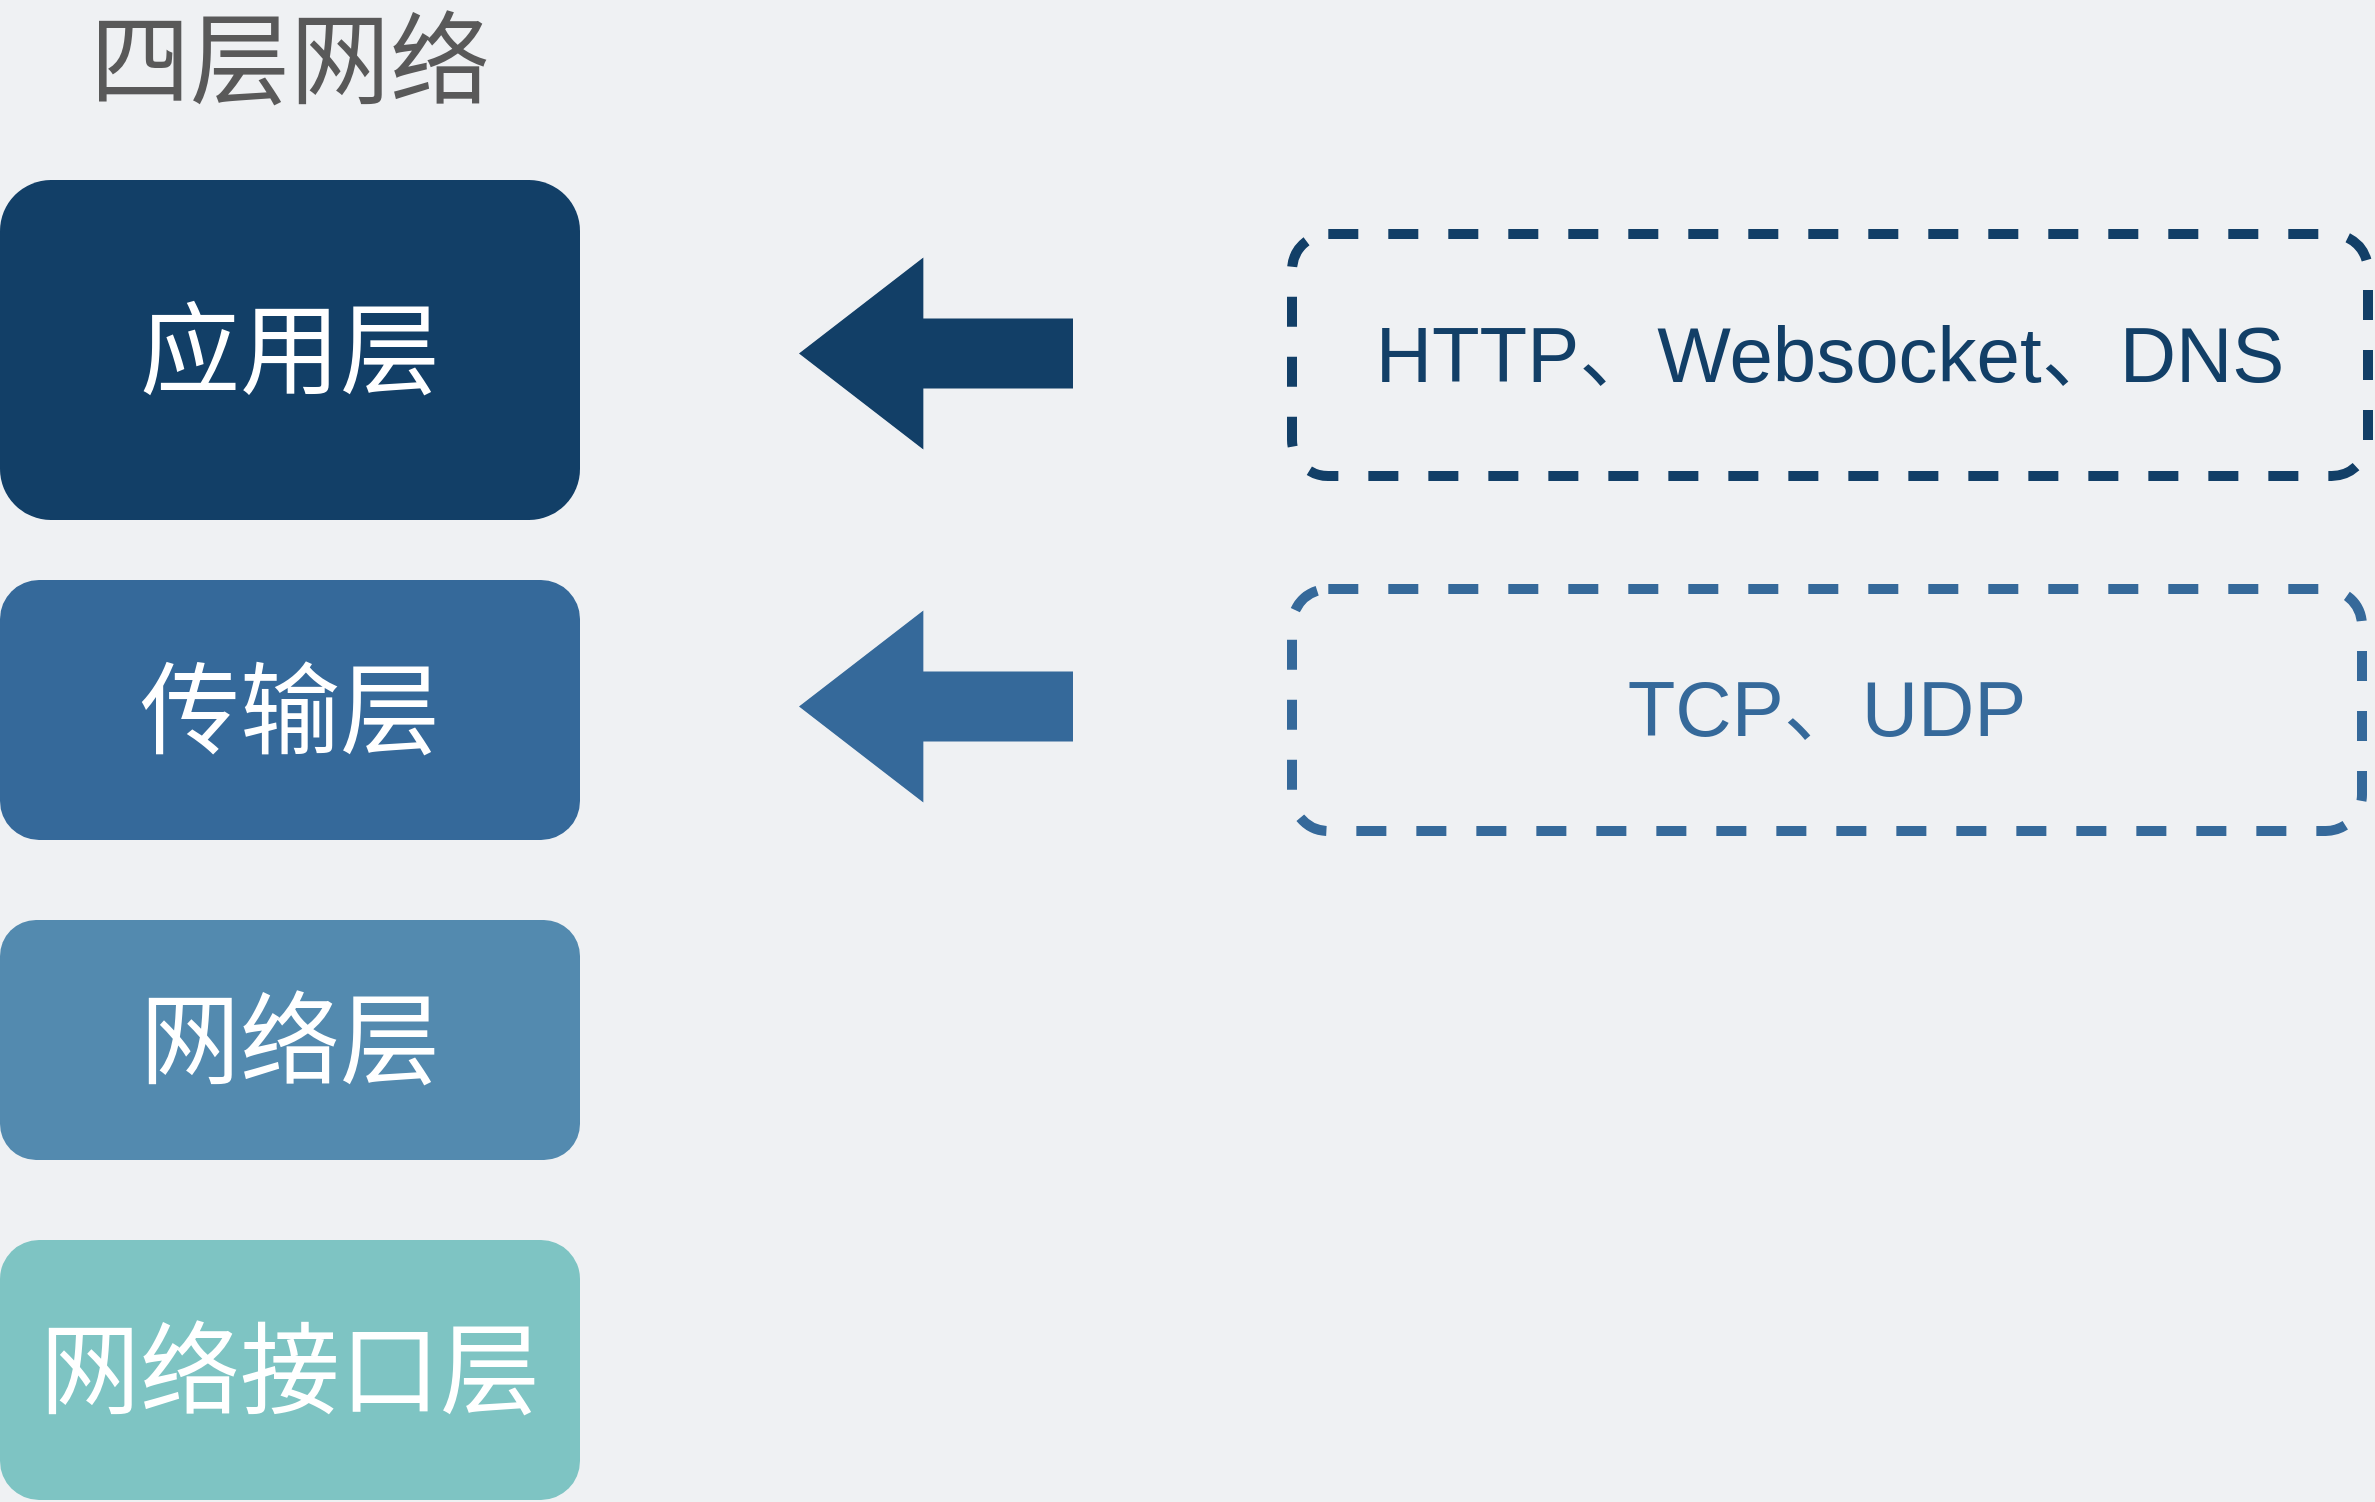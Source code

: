 <mxfile version="20.4.2" type="github">
  <diagram id="3228e29e-7158-1315-38df-8450db1d8a1d" name="Page-1">
    <mxGraphModel dx="1755" dy="1092" grid="0" gridSize="10" guides="1" tooltips="1" connect="1" arrows="1" fold="1" page="1" pageScale="1" pageWidth="1500" pageHeight="800" background="#EFF1F3" math="0" shadow="0">
      <root>
        <mxCell id="0" />
        <mxCell id="1" parent="0" />
        <mxCell id="PNogIBSBwXJLe9Jx7B5x-2" value="&lt;span style=&quot;font-size: 39px;&quot;&gt;&lt;font color=&quot;#35699a&quot;&gt;TCP、UDP&lt;/font&gt;&lt;/span&gt;" style="rounded=1;whiteSpace=wrap;html=1;fontColor=#4A919B;fillColor=none;strokeWidth=5;dashed=1;strokeColor=#35699A;" parent="1" vertex="1">
          <mxGeometry x="814" y="309.5" width="535" height="121" as="geometry" />
        </mxCell>
        <mxCell id="FyYvvIjHZ3Y8gI8X0XbX-5" value="&lt;font style=&quot;font-size: 50px&quot;&gt;应用层&lt;/font&gt;" style="rounded=1;whiteSpace=wrap;html=1;strokeWidth=5;fontColor=#FFFFFF;fillColor=#123F67;strokeColor=none;" parent="1" vertex="1">
          <mxGeometry x="168" y="105" width="290" height="170" as="geometry" />
        </mxCell>
        <mxCell id="FyYvvIjHZ3Y8gI8X0XbX-6" value="&lt;font style=&quot;font-size: 50px&quot;&gt;传输层&lt;/font&gt;" style="rounded=1;whiteSpace=wrap;html=1;strokeWidth=5;fontColor=#FFFFFF;fillColor=#35699A;strokeColor=none;" parent="1" vertex="1">
          <mxGeometry x="168" y="305" width="290" height="130" as="geometry" />
        </mxCell>
        <mxCell id="FyYvvIjHZ3Y8gI8X0XbX-8" value="&lt;span style=&quot;font-size: 50px&quot;&gt;网络层&lt;/span&gt;" style="rounded=1;whiteSpace=wrap;html=1;strokeWidth=5;fontColor=#FFFFFF;fillColor=#538AAF;strokeColor=none;" parent="1" vertex="1">
          <mxGeometry x="168" y="475" width="290" height="120" as="geometry" />
        </mxCell>
        <mxCell id="FyYvvIjHZ3Y8gI8X0XbX-9" value="&lt;span style=&quot;font-size: 50px&quot;&gt;网络接口层&lt;/span&gt;" style="rounded=1;whiteSpace=wrap;html=1;strokeWidth=5;fontColor=#FFFFFF;fillColor=#7EC4C3;strokeColor=none;" parent="1" vertex="1">
          <mxGeometry x="168" y="635" width="290" height="130" as="geometry" />
        </mxCell>
        <mxCell id="uhh944_df_AJf7MUhFY7-5" value="&lt;font color=&quot;#595959&quot; style=&quot;font-size: 50px&quot;&gt;四层网络&lt;/font&gt;" style="text;html=1;strokeColor=none;fillColor=none;align=center;verticalAlign=middle;whiteSpace=wrap;rounded=0;" parent="1" vertex="1">
          <mxGeometry x="188" y="35" width="250" height="20" as="geometry" />
        </mxCell>
        <mxCell id="PNogIBSBwXJLe9Jx7B5x-3" value="" style="shape=flexArrow;endArrow=classic;html=1;fontColor=#4A919B;endWidth=60;endSize=20.392;width=35;strokeColor=none;fillColor=#35699A;" parent="1" edge="1">
          <mxGeometry width="50" height="50" relative="1" as="geometry">
            <mxPoint x="705" y="368.29" as="sourcePoint" />
            <mxPoint x="567" y="368.29" as="targetPoint" />
          </mxGeometry>
        </mxCell>
        <mxCell id="PNogIBSBwXJLe9Jx7B5x-4" value="&lt;span style=&quot;font-size: 39px;&quot;&gt;&lt;font color=&quot;#123f67&quot;&gt;HTTP、Websocket、DNS&lt;/font&gt;&lt;/span&gt;" style="rounded=1;whiteSpace=wrap;html=1;fontColor=#4A919B;fillColor=none;strokeWidth=5;dashed=1;strokeColor=#123F67;" parent="1" vertex="1">
          <mxGeometry x="814" y="132" width="538" height="121" as="geometry" />
        </mxCell>
        <mxCell id="PNogIBSBwXJLe9Jx7B5x-6" value="" style="shape=flexArrow;endArrow=classic;html=1;fontColor=#123F67;endWidth=60;endSize=20.392;width=35;fillColor=#123F67;strokeColor=none;" parent="1" edge="1">
          <mxGeometry width="50" height="50" relative="1" as="geometry">
            <mxPoint x="705" y="191.79" as="sourcePoint" />
            <mxPoint x="567" y="191.79" as="targetPoint" />
          </mxGeometry>
        </mxCell>
      </root>
    </mxGraphModel>
  </diagram>
</mxfile>

